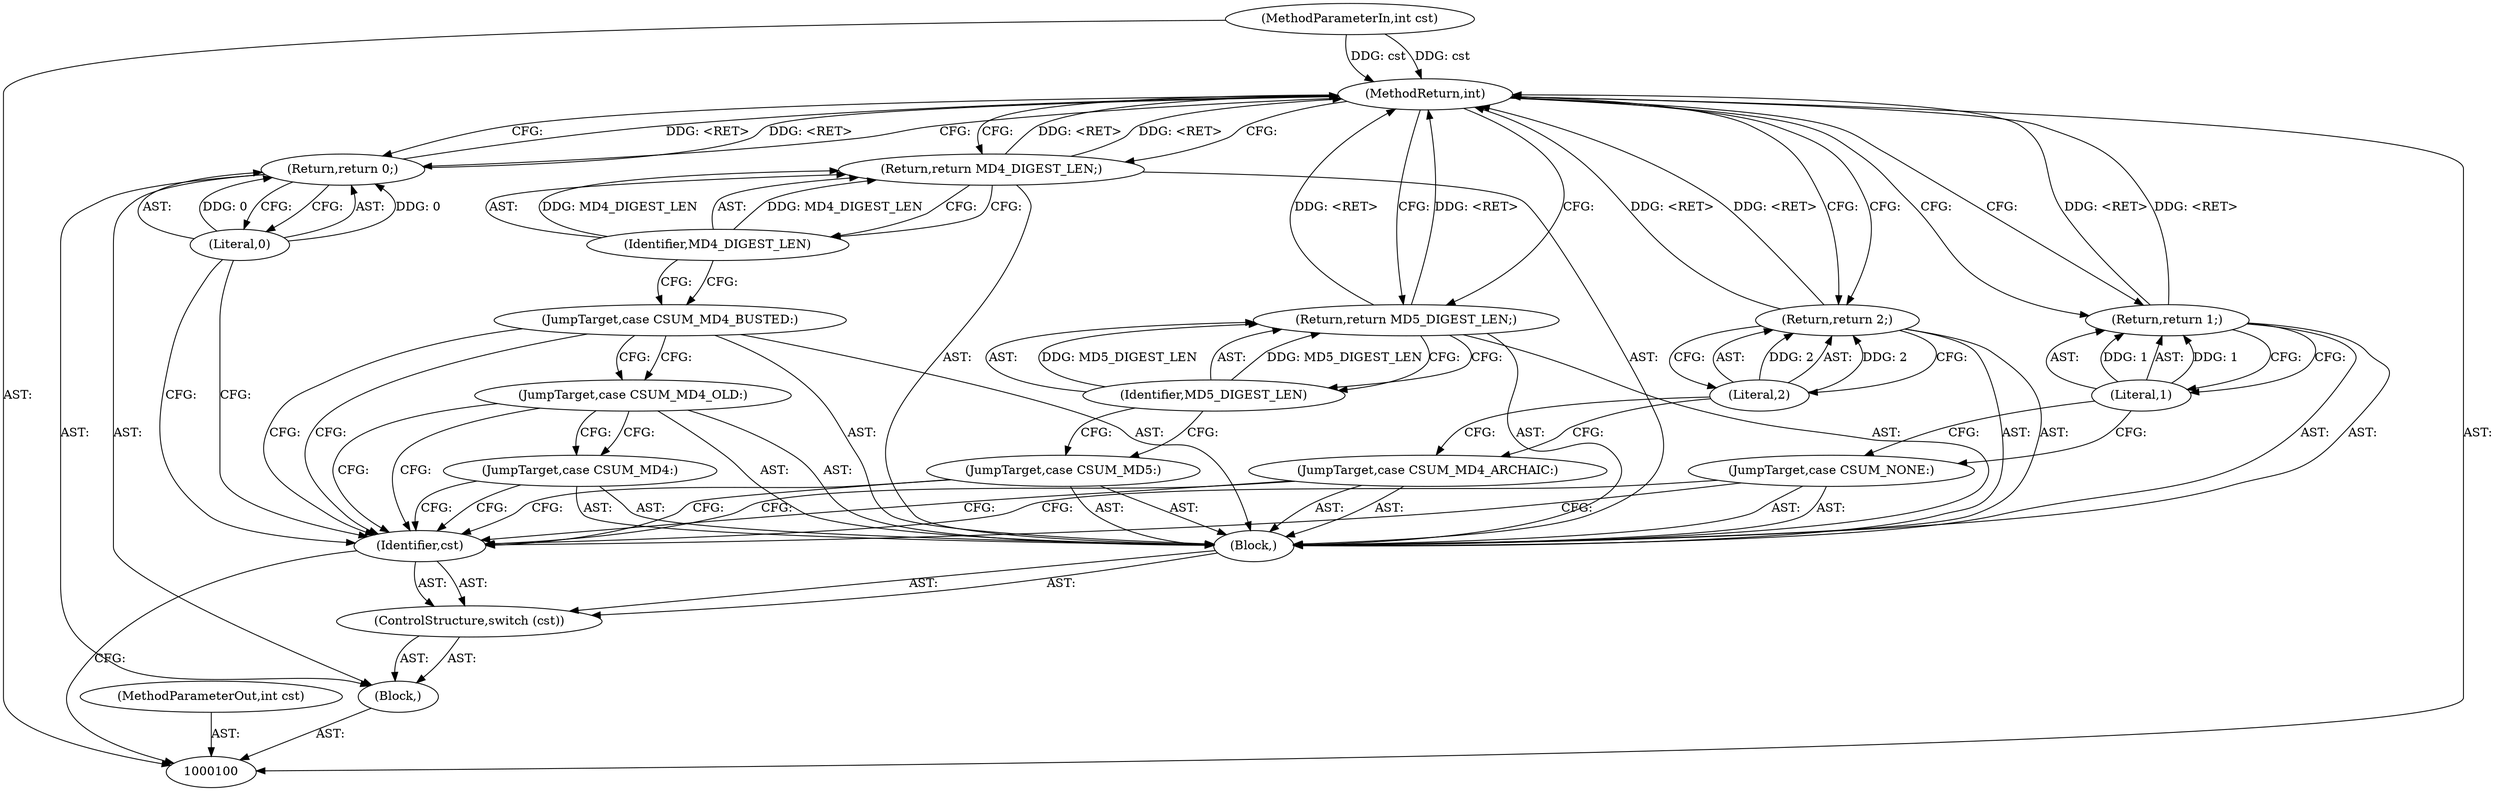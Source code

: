 digraph "0_samba_7b8a4ecd6ff9cdf4e5d3850ebf822f1e989255b3" {
"1000122" [label="(MethodReturn,int)"];
"1000101" [label="(MethodParameterIn,int cst)"];
"1000127" [label="(MethodParameterOut,int cst)"];
"1000114" [label="(JumpTarget,case CSUM_MD4_BUSTED:)"];
"1000115" [label="(Return,return MD4_DIGEST_LEN;)"];
"1000116" [label="(Identifier,MD4_DIGEST_LEN)"];
"1000117" [label="(JumpTarget,case CSUM_MD5:)"];
"1000118" [label="(Return,return MD5_DIGEST_LEN;)"];
"1000119" [label="(Identifier,MD5_DIGEST_LEN)"];
"1000120" [label="(Return,return 0;)"];
"1000121" [label="(Literal,0)"];
"1000102" [label="(Block,)"];
"1000104" [label="(Identifier,cst)"];
"1000105" [label="(Block,)"];
"1000103" [label="(ControlStructure,switch (cst))"];
"1000106" [label="(JumpTarget,case CSUM_NONE:)"];
"1000107" [label="(Return,return 1;)"];
"1000108" [label="(Literal,1)"];
"1000109" [label="(JumpTarget,case CSUM_MD4_ARCHAIC:)"];
"1000110" [label="(Return,return 2;)"];
"1000111" [label="(Literal,2)"];
"1000112" [label="(JumpTarget,case CSUM_MD4:)"];
"1000113" [label="(JumpTarget,case CSUM_MD4_OLD:)"];
"1000122" -> "1000100"  [label="AST: "];
"1000122" -> "1000107"  [label="CFG: "];
"1000122" -> "1000110"  [label="CFG: "];
"1000122" -> "1000115"  [label="CFG: "];
"1000122" -> "1000118"  [label="CFG: "];
"1000122" -> "1000120"  [label="CFG: "];
"1000101" -> "1000122"  [label="DDG: cst"];
"1000118" -> "1000122"  [label="DDG: <RET>"];
"1000110" -> "1000122"  [label="DDG: <RET>"];
"1000120" -> "1000122"  [label="DDG: <RET>"];
"1000115" -> "1000122"  [label="DDG: <RET>"];
"1000107" -> "1000122"  [label="DDG: <RET>"];
"1000101" -> "1000100"  [label="AST: "];
"1000101" -> "1000122"  [label="DDG: cst"];
"1000127" -> "1000100"  [label="AST: "];
"1000114" -> "1000105"  [label="AST: "];
"1000114" -> "1000104"  [label="CFG: "];
"1000114" -> "1000113"  [label="CFG: "];
"1000116" -> "1000114"  [label="CFG: "];
"1000115" -> "1000105"  [label="AST: "];
"1000115" -> "1000116"  [label="CFG: "];
"1000116" -> "1000115"  [label="AST: "];
"1000122" -> "1000115"  [label="CFG: "];
"1000115" -> "1000122"  [label="DDG: <RET>"];
"1000116" -> "1000115"  [label="DDG: MD4_DIGEST_LEN"];
"1000116" -> "1000115"  [label="AST: "];
"1000116" -> "1000114"  [label="CFG: "];
"1000115" -> "1000116"  [label="CFG: "];
"1000116" -> "1000115"  [label="DDG: MD4_DIGEST_LEN"];
"1000117" -> "1000105"  [label="AST: "];
"1000117" -> "1000104"  [label="CFG: "];
"1000119" -> "1000117"  [label="CFG: "];
"1000118" -> "1000105"  [label="AST: "];
"1000118" -> "1000119"  [label="CFG: "];
"1000119" -> "1000118"  [label="AST: "];
"1000122" -> "1000118"  [label="CFG: "];
"1000118" -> "1000122"  [label="DDG: <RET>"];
"1000119" -> "1000118"  [label="DDG: MD5_DIGEST_LEN"];
"1000119" -> "1000118"  [label="AST: "];
"1000119" -> "1000117"  [label="CFG: "];
"1000118" -> "1000119"  [label="CFG: "];
"1000119" -> "1000118"  [label="DDG: MD5_DIGEST_LEN"];
"1000120" -> "1000102"  [label="AST: "];
"1000120" -> "1000121"  [label="CFG: "];
"1000121" -> "1000120"  [label="AST: "];
"1000122" -> "1000120"  [label="CFG: "];
"1000120" -> "1000122"  [label="DDG: <RET>"];
"1000121" -> "1000120"  [label="DDG: 0"];
"1000121" -> "1000120"  [label="AST: "];
"1000121" -> "1000104"  [label="CFG: "];
"1000120" -> "1000121"  [label="CFG: "];
"1000121" -> "1000120"  [label="DDG: 0"];
"1000102" -> "1000100"  [label="AST: "];
"1000103" -> "1000102"  [label="AST: "];
"1000120" -> "1000102"  [label="AST: "];
"1000104" -> "1000103"  [label="AST: "];
"1000104" -> "1000100"  [label="CFG: "];
"1000106" -> "1000104"  [label="CFG: "];
"1000109" -> "1000104"  [label="CFG: "];
"1000112" -> "1000104"  [label="CFG: "];
"1000113" -> "1000104"  [label="CFG: "];
"1000114" -> "1000104"  [label="CFG: "];
"1000117" -> "1000104"  [label="CFG: "];
"1000121" -> "1000104"  [label="CFG: "];
"1000105" -> "1000103"  [label="AST: "];
"1000106" -> "1000105"  [label="AST: "];
"1000107" -> "1000105"  [label="AST: "];
"1000109" -> "1000105"  [label="AST: "];
"1000110" -> "1000105"  [label="AST: "];
"1000112" -> "1000105"  [label="AST: "];
"1000113" -> "1000105"  [label="AST: "];
"1000114" -> "1000105"  [label="AST: "];
"1000115" -> "1000105"  [label="AST: "];
"1000117" -> "1000105"  [label="AST: "];
"1000118" -> "1000105"  [label="AST: "];
"1000103" -> "1000102"  [label="AST: "];
"1000104" -> "1000103"  [label="AST: "];
"1000105" -> "1000103"  [label="AST: "];
"1000106" -> "1000105"  [label="AST: "];
"1000106" -> "1000104"  [label="CFG: "];
"1000108" -> "1000106"  [label="CFG: "];
"1000107" -> "1000105"  [label="AST: "];
"1000107" -> "1000108"  [label="CFG: "];
"1000108" -> "1000107"  [label="AST: "];
"1000122" -> "1000107"  [label="CFG: "];
"1000107" -> "1000122"  [label="DDG: <RET>"];
"1000108" -> "1000107"  [label="DDG: 1"];
"1000108" -> "1000107"  [label="AST: "];
"1000108" -> "1000106"  [label="CFG: "];
"1000107" -> "1000108"  [label="CFG: "];
"1000108" -> "1000107"  [label="DDG: 1"];
"1000109" -> "1000105"  [label="AST: "];
"1000109" -> "1000104"  [label="CFG: "];
"1000111" -> "1000109"  [label="CFG: "];
"1000110" -> "1000105"  [label="AST: "];
"1000110" -> "1000111"  [label="CFG: "];
"1000111" -> "1000110"  [label="AST: "];
"1000122" -> "1000110"  [label="CFG: "];
"1000110" -> "1000122"  [label="DDG: <RET>"];
"1000111" -> "1000110"  [label="DDG: 2"];
"1000111" -> "1000110"  [label="AST: "];
"1000111" -> "1000109"  [label="CFG: "];
"1000110" -> "1000111"  [label="CFG: "];
"1000111" -> "1000110"  [label="DDG: 2"];
"1000112" -> "1000105"  [label="AST: "];
"1000112" -> "1000104"  [label="CFG: "];
"1000113" -> "1000112"  [label="CFG: "];
"1000113" -> "1000105"  [label="AST: "];
"1000113" -> "1000104"  [label="CFG: "];
"1000113" -> "1000112"  [label="CFG: "];
"1000114" -> "1000113"  [label="CFG: "];
}
